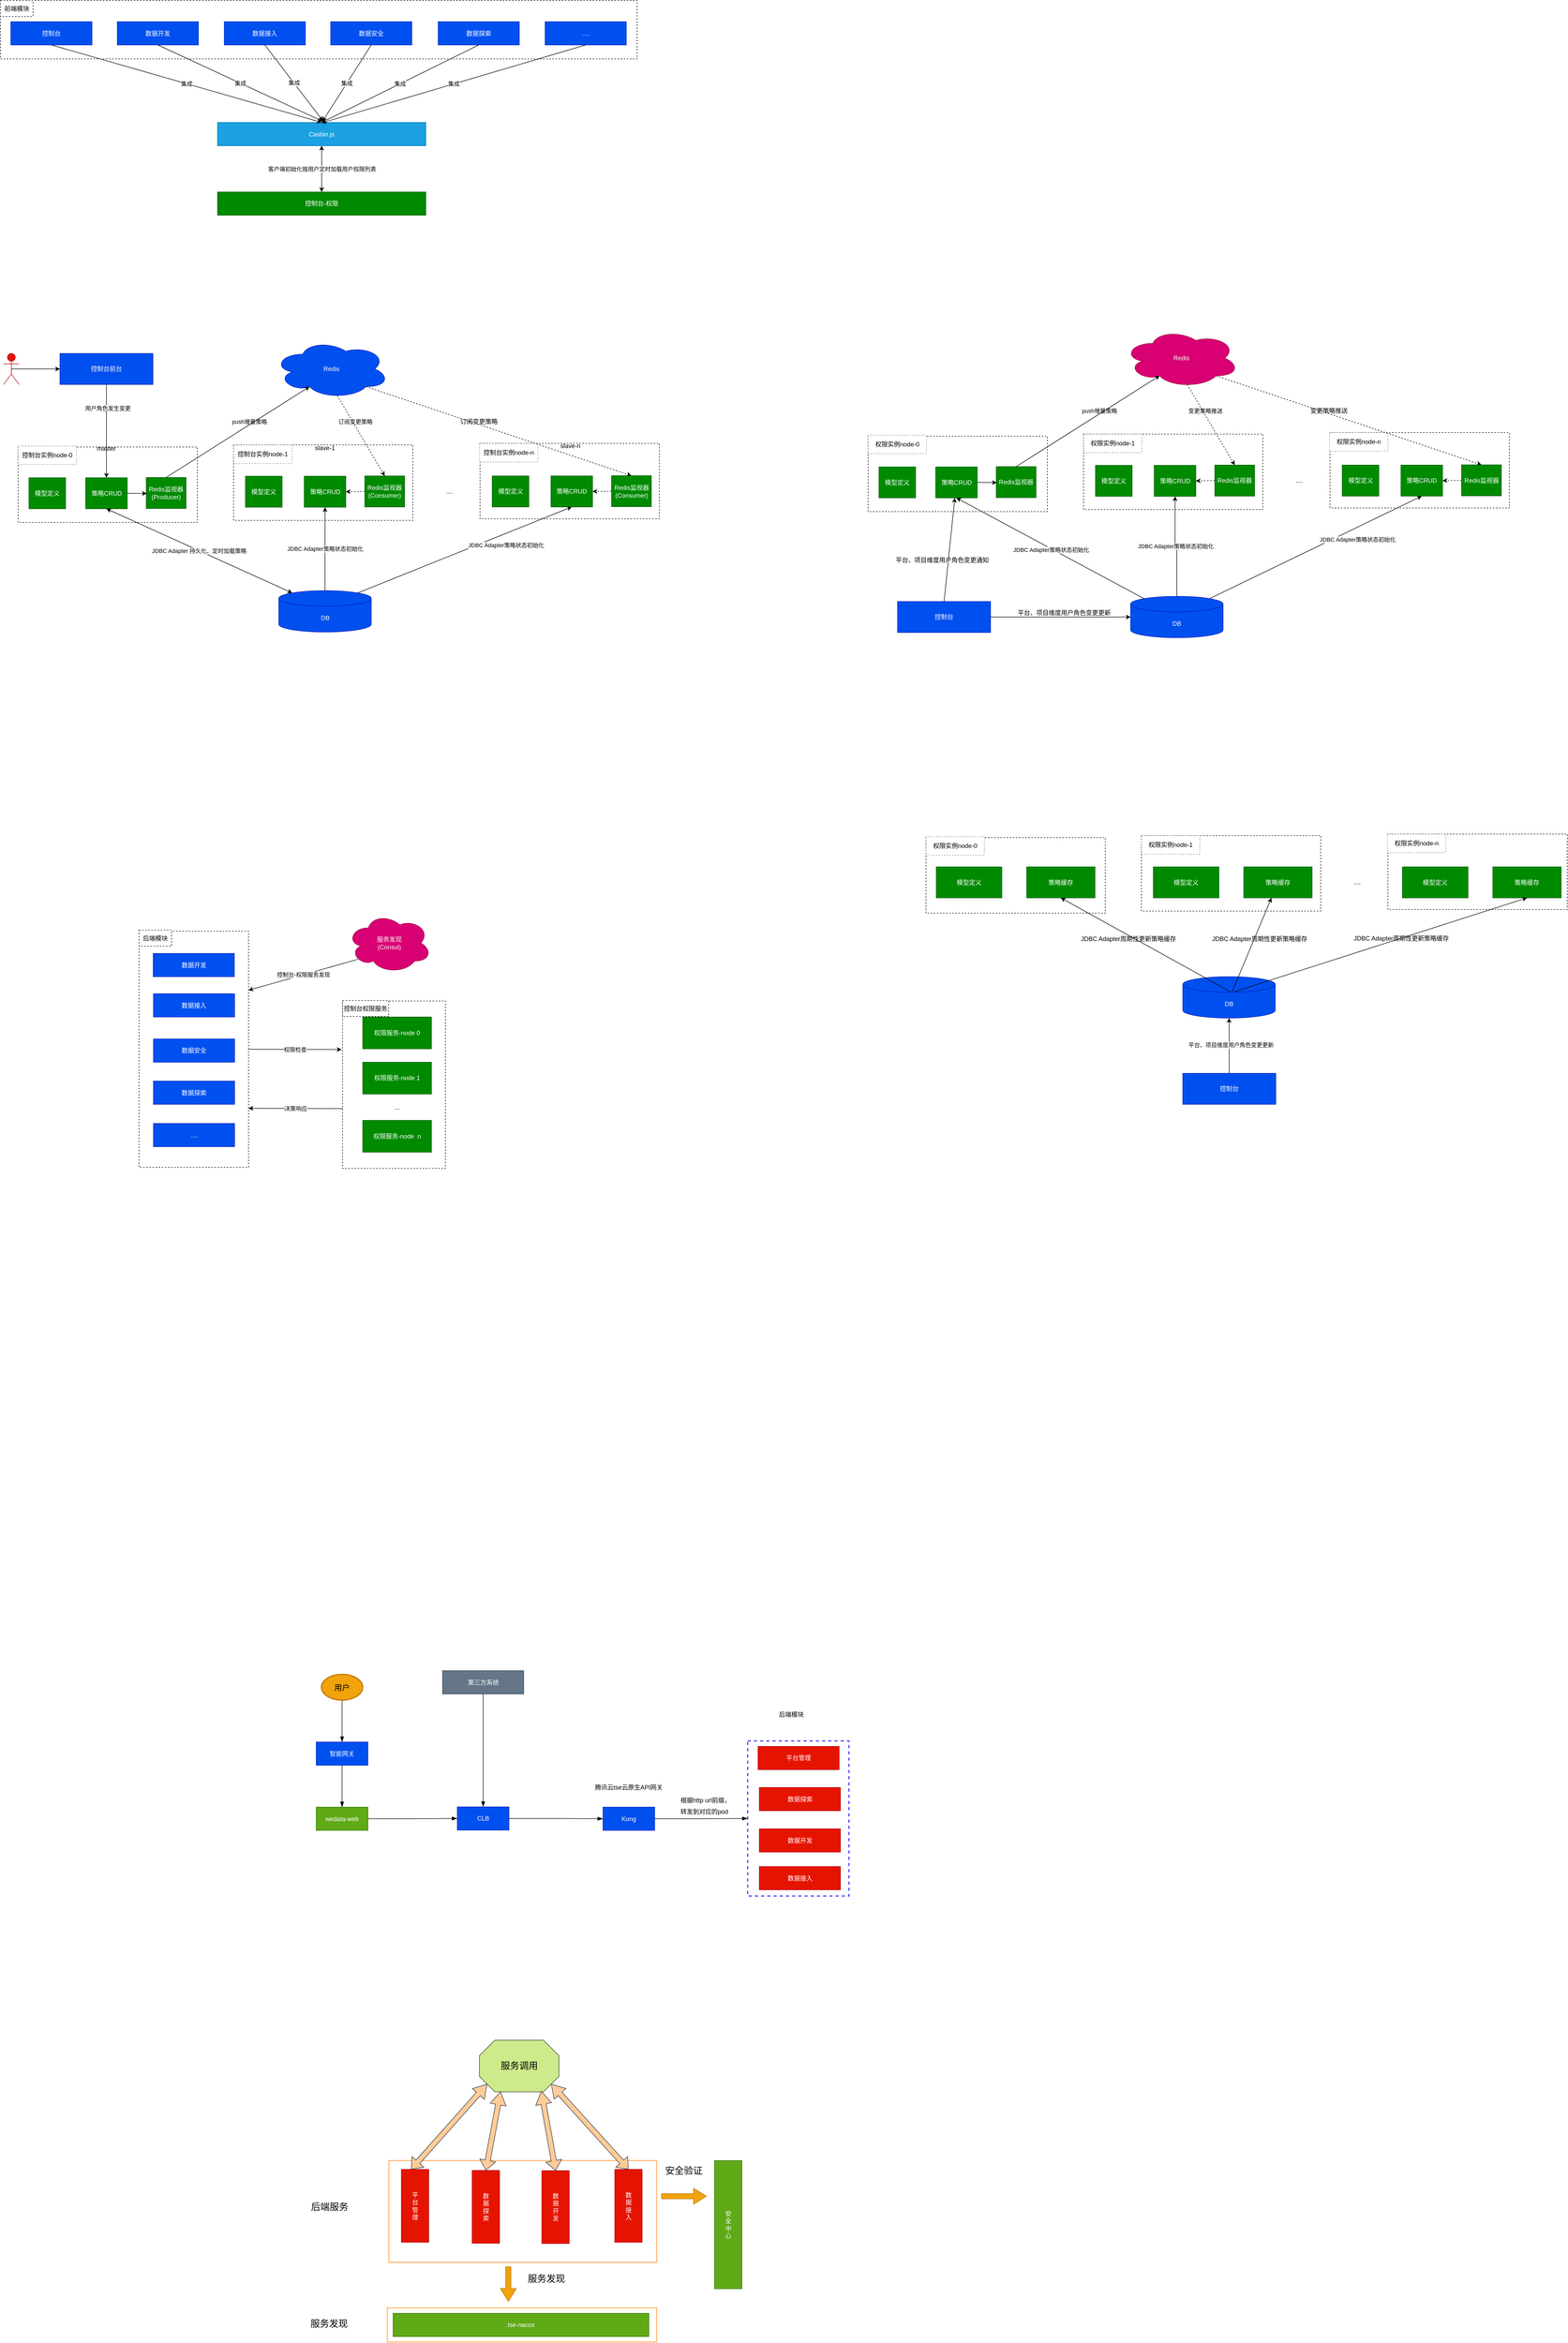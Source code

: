 <mxfile version="21.3.8" type="github">
  <diagram name="第 1 页" id="rSITWLfSeUWYuQN2Bznp">
    <mxGraphModel dx="5051" dy="10137" grid="0" gridSize="10" guides="1" tooltips="1" connect="1" arrows="1" fold="1" page="0" pageScale="1" pageWidth="4681" pageHeight="3300" math="0" shadow="0">
      <root>
        <mxCell id="0" />
        <mxCell id="1" parent="0" />
        <mxCell id="4a8QyKSphHuFg5RYcQKH-2" value="" style="rounded=0;whiteSpace=wrap;html=1;dashed=1;" parent="1" vertex="1">
          <mxGeometry x="-3350" y="-8825" width="1232" height="113" as="geometry" />
        </mxCell>
        <mxCell id="4a8QyKSphHuFg5RYcQKH-3" value="控制台" style="rounded=0;whiteSpace=wrap;html=1;strokeColor=#001DBC;fillColor=#0050ef;fontColor=#ffffff;" parent="1" vertex="1">
          <mxGeometry x="-3330" y="-8784" width="157" height="45" as="geometry" />
        </mxCell>
        <mxCell id="4a8QyKSphHuFg5RYcQKH-4" value="数据开发" style="rounded=0;whiteSpace=wrap;html=1;strokeColor=#001DBC;fillColor=#0050ef;fontColor=#ffffff;" parent="1" vertex="1">
          <mxGeometry x="-3124" y="-8784" width="157" height="45" as="geometry" />
        </mxCell>
        <mxCell id="4a8QyKSphHuFg5RYcQKH-5" value="数据接入" style="rounded=0;whiteSpace=wrap;html=1;strokeColor=#001DBC;fillColor=#0050ef;fontColor=#ffffff;" parent="1" vertex="1">
          <mxGeometry x="-2917" y="-8784" width="157" height="45" as="geometry" />
        </mxCell>
        <mxCell id="4a8QyKSphHuFg5RYcQKH-6" value="数据安全" style="rounded=0;whiteSpace=wrap;html=1;strokeColor=#001DBC;fillColor=#0050ef;fontColor=#ffffff;" parent="1" vertex="1">
          <mxGeometry x="-2711" y="-8784" width="157" height="45" as="geometry" />
        </mxCell>
        <mxCell id="4a8QyKSphHuFg5RYcQKH-7" value="数据探索" style="rounded=0;whiteSpace=wrap;html=1;strokeColor=#001DBC;fillColor=#0050ef;fontColor=#ffffff;" parent="1" vertex="1">
          <mxGeometry x="-2503" y="-8784" width="157" height="45" as="geometry" />
        </mxCell>
        <mxCell id="4a8QyKSphHuFg5RYcQKH-8" value="...." style="rounded=0;whiteSpace=wrap;html=1;strokeColor=#001DBC;fillColor=#0050ef;fontColor=#ffffff;" parent="1" vertex="1">
          <mxGeometry x="-2296" y="-8784" width="157" height="45" as="geometry" />
        </mxCell>
        <mxCell id="4a8QyKSphHuFg5RYcQKH-9" value="Casbin.js" style="rounded=0;whiteSpace=wrap;html=1;strokeColor=#006EAF;fillColor=#1ba1e2;fontColor=#ffffff;" parent="1" vertex="1">
          <mxGeometry x="-2930" y="-8589" width="403" height="45" as="geometry" />
        </mxCell>
        <mxCell id="4a8QyKSphHuFg5RYcQKH-10" value="控制台-权限" style="rounded=0;whiteSpace=wrap;html=1;strokeColor=#005700;fillColor=#008a00;fontColor=#ffffff;" parent="1" vertex="1">
          <mxGeometry x="-2930" y="-8454.5" width="403" height="45" as="geometry" />
        </mxCell>
        <mxCell id="4a8QyKSphHuFg5RYcQKH-11" value="集成" style="endArrow=classic;html=1;rounded=0;exitX=0.5;exitY=1;exitDx=0;exitDy=0;entryX=0.5;entryY=0;entryDx=0;entryDy=0;" parent="1" source="4a8QyKSphHuFg5RYcQKH-3" target="4a8QyKSphHuFg5RYcQKH-9" edge="1">
          <mxGeometry width="50" height="50" relative="1" as="geometry">
            <mxPoint x="-2587" y="-8606" as="sourcePoint" />
            <mxPoint x="-2537" y="-8656" as="targetPoint" />
          </mxGeometry>
        </mxCell>
        <mxCell id="4a8QyKSphHuFg5RYcQKH-12" value="集成" style="endArrow=classic;html=1;rounded=0;exitX=0.5;exitY=1;exitDx=0;exitDy=0;" parent="1" source="4a8QyKSphHuFg5RYcQKH-4" edge="1">
          <mxGeometry width="50" height="50" relative="1" as="geometry">
            <mxPoint x="-3241" y="-8729" as="sourcePoint" />
            <mxPoint x="-2726" y="-8591" as="targetPoint" />
          </mxGeometry>
        </mxCell>
        <mxCell id="4a8QyKSphHuFg5RYcQKH-13" value="集成" style="endArrow=classic;html=1;rounded=0;exitX=0.5;exitY=1;exitDx=0;exitDy=0;" parent="1" source="4a8QyKSphHuFg5RYcQKH-5" edge="1">
          <mxGeometry width="50" height="50" relative="1" as="geometry">
            <mxPoint x="-3035" y="-8729" as="sourcePoint" />
            <mxPoint x="-2726" y="-8592" as="targetPoint" />
          </mxGeometry>
        </mxCell>
        <mxCell id="4a8QyKSphHuFg5RYcQKH-14" value="集成" style="endArrow=classic;html=1;rounded=0;exitX=0.5;exitY=1;exitDx=0;exitDy=0;" parent="1" source="4a8QyKSphHuFg5RYcQKH-6" edge="1">
          <mxGeometry width="50" height="50" relative="1" as="geometry">
            <mxPoint x="-2828" y="-8729" as="sourcePoint" />
            <mxPoint x="-2727" y="-8591" as="targetPoint" />
          </mxGeometry>
        </mxCell>
        <mxCell id="4a8QyKSphHuFg5RYcQKH-15" value="集成" style="endArrow=classic;html=1;rounded=0;exitX=0.5;exitY=1;exitDx=0;exitDy=0;entryX=0.5;entryY=0;entryDx=0;entryDy=0;" parent="1" source="4a8QyKSphHuFg5RYcQKH-7" target="4a8QyKSphHuFg5RYcQKH-9" edge="1">
          <mxGeometry width="50" height="50" relative="1" as="geometry">
            <mxPoint x="-2622" y="-8729" as="sourcePoint" />
            <mxPoint x="-2717" y="-8581" as="targetPoint" />
          </mxGeometry>
        </mxCell>
        <mxCell id="4a8QyKSphHuFg5RYcQKH-16" value="集成" style="endArrow=classic;html=1;rounded=0;exitX=0.5;exitY=1;exitDx=0;exitDy=0;" parent="1" source="4a8QyKSphHuFg5RYcQKH-8" edge="1">
          <mxGeometry width="50" height="50" relative="1" as="geometry">
            <mxPoint x="-2414" y="-8729" as="sourcePoint" />
            <mxPoint x="-2729" y="-8588" as="targetPoint" />
          </mxGeometry>
        </mxCell>
        <mxCell id="4a8QyKSphHuFg5RYcQKH-17" value="前端模块" style="rounded=0;whiteSpace=wrap;html=1;dashed=1;" parent="1" vertex="1">
          <mxGeometry x="-3350" y="-8825" width="63" height="31" as="geometry" />
        </mxCell>
        <mxCell id="4a8QyKSphHuFg5RYcQKH-18" value="客户端初始化按用户定时加载用户权限列表" style="endArrow=classic;startArrow=classic;html=1;rounded=0;exitX=0.5;exitY=0;exitDx=0;exitDy=0;" parent="1" source="4a8QyKSphHuFg5RYcQKH-10" target="4a8QyKSphHuFg5RYcQKH-9" edge="1">
          <mxGeometry x="-0.003" width="50" height="50" relative="1" as="geometry">
            <mxPoint x="-2670" y="-8839" as="sourcePoint" />
            <mxPoint x="-2620" y="-8889" as="targetPoint" />
            <mxPoint as="offset" />
          </mxGeometry>
        </mxCell>
        <mxCell id="4a8QyKSphHuFg5RYcQKH-19" value="" style="rounded=0;whiteSpace=wrap;html=1;dashed=1;" parent="1" vertex="1">
          <mxGeometry x="-3316" y="-7961" width="347" height="146" as="geometry" />
        </mxCell>
        <mxCell id="4a8QyKSphHuFg5RYcQKH-20" value="模型定义" style="rounded=0;whiteSpace=wrap;html=1;fillColor=#008a00;fontColor=#ffffff;strokeColor=#005700;" parent="1" vertex="1">
          <mxGeometry x="-3295" y="-7901.5" width="71" height="60" as="geometry" />
        </mxCell>
        <mxCell id="4a8QyKSphHuFg5RYcQKH-21" value="策略CRUD" style="rounded=0;whiteSpace=wrap;html=1;fillColor=#008a00;fontColor=#ffffff;strokeColor=#005700;" parent="1" vertex="1">
          <mxGeometry x="-3185.25" y="-7901.5" width="80.5" height="60" as="geometry" />
        </mxCell>
        <mxCell id="4a8QyKSphHuFg5RYcQKH-22" value="" style="rounded=0;whiteSpace=wrap;html=1;dashed=1;" parent="1" vertex="1">
          <mxGeometry x="-2899" y="-7965" width="347" height="146" as="geometry" />
        </mxCell>
        <mxCell id="4a8QyKSphHuFg5RYcQKH-23" value="控制台实例node-1" style="rounded=0;whiteSpace=wrap;html=1;dashed=1;dashPattern=1 4;" parent="1" vertex="1">
          <mxGeometry x="-2899" y="-7965" width="113" height="36" as="geometry" />
        </mxCell>
        <mxCell id="4a8QyKSphHuFg5RYcQKH-24" value="" style="rounded=0;whiteSpace=wrap;html=1;dashed=1;" parent="1" vertex="1">
          <mxGeometry x="-2422" y="-7968" width="347" height="146" as="geometry" />
        </mxCell>
        <mxCell id="4a8QyKSphHuFg5RYcQKH-25" value="...." style="rounded=0;whiteSpace=wrap;html=1;strokeColor=none;" parent="1" vertex="1">
          <mxGeometry x="-2501" y="-7889" width="39" height="28" as="geometry" />
        </mxCell>
        <mxCell id="4a8QyKSphHuFg5RYcQKH-26" value="JDBC Adapter策略状态初始化" style="edgeStyle=orthogonalEdgeStyle;rounded=0;orthogonalLoop=1;jettySize=auto;html=1;exitX=0.5;exitY=0;exitDx=0;exitDy=0;exitPerimeter=0;" parent="1" source="4a8QyKSphHuFg5RYcQKH-27" target="4a8QyKSphHuFg5RYcQKH-42" edge="1">
          <mxGeometry x="0.007" relative="1" as="geometry">
            <mxPoint as="offset" />
          </mxGeometry>
        </mxCell>
        <mxCell id="4a8QyKSphHuFg5RYcQKH-27" value="DB" style="shape=cylinder3;whiteSpace=wrap;html=1;boundedLbl=1;backgroundOutline=1;size=15;fillColor=#0050ef;fontColor=#ffffff;strokeColor=#001DBC;" parent="1" vertex="1">
          <mxGeometry x="-2811.5" y="-7683" width="179" height="80" as="geometry" />
        </mxCell>
        <mxCell id="4a8QyKSphHuFg5RYcQKH-28" value="master" style="text;html=1;strokeColor=none;fillColor=none;align=center;verticalAlign=middle;whiteSpace=wrap;rounded=0;" parent="1" vertex="1">
          <mxGeometry x="-3175" y="-7973" width="60" height="30" as="geometry" />
        </mxCell>
        <mxCell id="4a8QyKSphHuFg5RYcQKH-29" value="slave-1" style="text;html=1;strokeColor=none;fillColor=none;align=center;verticalAlign=middle;whiteSpace=wrap;rounded=0;" parent="1" vertex="1">
          <mxGeometry x="-2752" y="-7974" width="60" height="30" as="geometry" />
        </mxCell>
        <mxCell id="4a8QyKSphHuFg5RYcQKH-30" value="slave-n" style="text;html=1;strokeColor=none;fillColor=none;align=center;verticalAlign=middle;whiteSpace=wrap;rounded=0;" parent="1" vertex="1">
          <mxGeometry x="-2277" y="-7978" width="60" height="30" as="geometry" />
        </mxCell>
        <mxCell id="4a8QyKSphHuFg5RYcQKH-31" value="控制台实例node-0" style="rounded=0;whiteSpace=wrap;html=1;dashed=1;dashPattern=1 4;" parent="1" vertex="1">
          <mxGeometry x="-3316" y="-7963" width="113" height="36" as="geometry" />
        </mxCell>
        <mxCell id="4a8QyKSphHuFg5RYcQKH-32" value="控制台实例node-n" style="rounded=0;whiteSpace=wrap;html=1;dashed=1;dashPattern=1 4;" parent="1" vertex="1">
          <mxGeometry x="-2423" y="-7968" width="113" height="36" as="geometry" />
        </mxCell>
        <mxCell id="4a8QyKSphHuFg5RYcQKH-33" value="Redis" style="ellipse;shape=cloud;whiteSpace=wrap;html=1;fillColor=#0050ef;fontColor=#ffffff;strokeColor=#001DBC;" parent="1" vertex="1">
          <mxGeometry x="-2821" y="-8169" width="223" height="114" as="geometry" />
        </mxCell>
        <mxCell id="4a8QyKSphHuFg5RYcQKH-34" value="JDBC Adapter策略状态初始化" style="endArrow=classic;html=1;rounded=0;entryX=0.5;entryY=1;entryDx=0;entryDy=0;exitX=0.855;exitY=0;exitDx=0;exitDy=4.35;exitPerimeter=0;" parent="1" source="4a8QyKSphHuFg5RYcQKH-27" target="4a8QyKSphHuFg5RYcQKH-52" edge="1">
          <mxGeometry x="0.34" y="-22" width="50" height="50" relative="1" as="geometry">
            <mxPoint x="-2725" y="-7689" as="sourcePoint" />
            <mxPoint x="-2721" y="-7903" as="targetPoint" />
            <mxPoint x="1" y="-1" as="offset" />
          </mxGeometry>
        </mxCell>
        <mxCell id="4a8QyKSphHuFg5RYcQKH-35" value="JDBC Adapter 持久化、定时加载策略" style="endArrow=classic;startArrow=classic;html=1;rounded=0;exitX=0.5;exitY=1;exitDx=0;exitDy=0;entryX=0.145;entryY=0;entryDx=0;entryDy=4.35;entryPerimeter=0;" parent="1" source="4a8QyKSphHuFg5RYcQKH-21" target="4a8QyKSphHuFg5RYcQKH-27" edge="1">
          <mxGeometry x="-0.004" width="50" height="50" relative="1" as="geometry">
            <mxPoint x="-2771" y="-7853" as="sourcePoint" />
            <mxPoint x="-2721" y="-7903" as="targetPoint" />
            <mxPoint as="offset" />
          </mxGeometry>
        </mxCell>
        <mxCell id="4a8QyKSphHuFg5RYcQKH-36" value="控制台前台" style="rounded=0;whiteSpace=wrap;html=1;strokeColor=#001DBC;fillColor=#0050ef;fontColor=#ffffff;" parent="1" vertex="1">
          <mxGeometry x="-3235" y="-8142" width="180" height="60" as="geometry" />
        </mxCell>
        <mxCell id="4a8QyKSphHuFg5RYcQKH-37" value="" style="endArrow=classic;html=1;rounded=0;exitX=0.5;exitY=1;exitDx=0;exitDy=0;entryX=0.5;entryY=0;entryDx=0;entryDy=0;" parent="1" source="4a8QyKSphHuFg5RYcQKH-36" target="4a8QyKSphHuFg5RYcQKH-21" edge="1">
          <mxGeometry width="50" height="50" relative="1" as="geometry">
            <mxPoint x="-2766" y="-7867" as="sourcePoint" />
            <mxPoint x="-2716" y="-7917" as="targetPoint" />
          </mxGeometry>
        </mxCell>
        <mxCell id="4a8QyKSphHuFg5RYcQKH-38" value="" style="endArrow=classic;html=1;rounded=0;exitX=0.55;exitY=0.95;exitDx=0;exitDy=0;exitPerimeter=0;entryX=0.5;entryY=0;entryDx=0;entryDy=0;dashed=1;" parent="1" source="4a8QyKSphHuFg5RYcQKH-33" target="4a8QyKSphHuFg5RYcQKH-43" edge="1">
          <mxGeometry width="50" height="50" relative="1" as="geometry">
            <mxPoint x="-2762" y="-7988" as="sourcePoint" />
            <mxPoint x="-2712" y="-8038" as="targetPoint" />
          </mxGeometry>
        </mxCell>
        <mxCell id="4a8QyKSphHuFg5RYcQKH-39" value="" style="endArrow=classic;html=1;rounded=0;exitX=0.8;exitY=0.8;exitDx=0;exitDy=0;exitPerimeter=0;entryX=0.5;entryY=0;entryDx=0;entryDy=0;dashed=1;" parent="1" source="4a8QyKSphHuFg5RYcQKH-33" target="4a8QyKSphHuFg5RYcQKH-53" edge="1">
          <mxGeometry width="50" height="50" relative="1" as="geometry">
            <mxPoint x="-2762" y="-7988" as="sourcePoint" />
            <mxPoint x="-2712" y="-8038" as="targetPoint" />
          </mxGeometry>
        </mxCell>
        <mxCell id="4a8QyKSphHuFg5RYcQKH-40" value="Redis监视器&lt;br&gt;(Producer)" style="rounded=0;whiteSpace=wrap;html=1;fillColor=#008a00;fontColor=#ffffff;strokeColor=#005700;" parent="1" vertex="1">
          <mxGeometry x="-3068" y="-7902" width="77" height="60" as="geometry" />
        </mxCell>
        <mxCell id="4a8QyKSphHuFg5RYcQKH-41" value="模型定义" style="rounded=0;whiteSpace=wrap;html=1;fillColor=#008a00;fontColor=#ffffff;strokeColor=#005700;" parent="1" vertex="1">
          <mxGeometry x="-2876" y="-7904.5" width="71" height="60" as="geometry" />
        </mxCell>
        <mxCell id="4a8QyKSphHuFg5RYcQKH-42" value="策略CRUD" style="rounded=0;whiteSpace=wrap;html=1;fillColor=#008a00;fontColor=#ffffff;strokeColor=#005700;" parent="1" vertex="1">
          <mxGeometry x="-2762.25" y="-7904.5" width="80.5" height="60" as="geometry" />
        </mxCell>
        <mxCell id="4a8QyKSphHuFg5RYcQKH-43" value="Redis监视器&lt;br&gt;(Consumer)" style="rounded=0;whiteSpace=wrap;html=1;fillColor=#008a00;fontColor=#ffffff;strokeColor=#005700;" parent="1" vertex="1">
          <mxGeometry x="-2645" y="-7905" width="77" height="60" as="geometry" />
        </mxCell>
        <mxCell id="4a8QyKSphHuFg5RYcQKH-44" value="&lt;meta charset=&quot;utf-8&quot;&gt;&lt;span style=&quot;color: rgb(0, 0, 0); font-family: Helvetica; font-size: 11px; font-style: normal; font-variant-ligatures: normal; font-variant-caps: normal; font-weight: 400; letter-spacing: normal; orphans: 2; text-align: center; text-indent: 0px; text-transform: none; widows: 2; word-spacing: 0px; -webkit-text-stroke-width: 0px; background-color: rgb(255, 255, 255); text-decoration-thickness: initial; text-decoration-style: initial; text-decoration-color: initial; float: none; display: inline !important;&quot;&gt;用户角色发生变更&lt;/span&gt;" style="text;html=1;strokeColor=none;fillColor=none;align=center;verticalAlign=middle;whiteSpace=wrap;rounded=0;" parent="1" vertex="1">
          <mxGeometry x="-3199.5" y="-8051" width="114" height="30" as="geometry" />
        </mxCell>
        <mxCell id="4a8QyKSphHuFg5RYcQKH-45" value="" style="endArrow=classic;html=1;rounded=0;exitX=0.5;exitY=0;exitDx=0;exitDy=0;entryX=0.31;entryY=0.8;entryDx=0;entryDy=0;entryPerimeter=0;" parent="1" source="4a8QyKSphHuFg5RYcQKH-40" target="4a8QyKSphHuFg5RYcQKH-33" edge="1">
          <mxGeometry width="50" height="50" relative="1" as="geometry">
            <mxPoint x="-3025" y="-7902" as="sourcePoint" />
            <mxPoint x="-2901.79" y="-8024" as="targetPoint" />
          </mxGeometry>
        </mxCell>
        <mxCell id="4a8QyKSphHuFg5RYcQKH-46" value="Actor" style="shape=umlActor;verticalLabelPosition=bottom;verticalAlign=top;html=1;outlineConnect=0;fillColor=#e51400;fontColor=#ffffff;strokeColor=#B20000;" parent="1" vertex="1">
          <mxGeometry x="-3344" y="-8142" width="30" height="60" as="geometry" />
        </mxCell>
        <mxCell id="4a8QyKSphHuFg5RYcQKH-47" value="&lt;span style=&quot;font-size: 11px;&quot;&gt;订阅变更策略&lt;/span&gt;" style="text;html=1;strokeColor=none;fillColor=none;align=center;verticalAlign=middle;whiteSpace=wrap;rounded=0;" parent="1" vertex="1">
          <mxGeometry x="-2720" y="-8025" width="114" height="30" as="geometry" />
        </mxCell>
        <mxCell id="4a8QyKSphHuFg5RYcQKH-48" value="订阅变更策略" style="text;html=1;strokeColor=none;fillColor=none;align=center;verticalAlign=middle;whiteSpace=wrap;rounded=0;" parent="1" vertex="1">
          <mxGeometry x="-2481" y="-8025" width="114" height="30" as="geometry" />
        </mxCell>
        <mxCell id="4a8QyKSphHuFg5RYcQKH-49" value="&lt;span style=&quot;font-size: 11px;&quot;&gt;push增量策略&lt;/span&gt;" style="text;html=1;strokeColor=none;fillColor=none;align=center;verticalAlign=middle;whiteSpace=wrap;rounded=0;" parent="1" vertex="1">
          <mxGeometry x="-2925.5" y="-8025" width="114" height="30" as="geometry" />
        </mxCell>
        <mxCell id="4a8QyKSphHuFg5RYcQKH-50" value="" style="endArrow=classic;html=1;rounded=0;exitX=0.5;exitY=0.5;exitDx=0;exitDy=0;exitPerimeter=0;entryX=0;entryY=0.5;entryDx=0;entryDy=0;" parent="1" source="4a8QyKSphHuFg5RYcQKH-46" target="4a8QyKSphHuFg5RYcQKH-36" edge="1">
          <mxGeometry width="50" height="50" relative="1" as="geometry">
            <mxPoint x="-2762" y="-7988" as="sourcePoint" />
            <mxPoint x="-2712" y="-8038" as="targetPoint" />
          </mxGeometry>
        </mxCell>
        <mxCell id="4a8QyKSphHuFg5RYcQKH-51" value="模型定义" style="rounded=0;whiteSpace=wrap;html=1;fillColor=#008a00;fontColor=#ffffff;strokeColor=#005700;" parent="1" vertex="1">
          <mxGeometry x="-2398.5" y="-7905" width="71" height="60" as="geometry" />
        </mxCell>
        <mxCell id="4a8QyKSphHuFg5RYcQKH-52" value="策略CRUD" style="rounded=0;whiteSpace=wrap;html=1;fillColor=#008a00;fontColor=#ffffff;strokeColor=#005700;" parent="1" vertex="1">
          <mxGeometry x="-2284.75" y="-7905" width="80.5" height="60" as="geometry" />
        </mxCell>
        <mxCell id="4a8QyKSphHuFg5RYcQKH-53" value="Redis监视器&lt;br&gt;(Consumer)" style="rounded=0;whiteSpace=wrap;html=1;fillColor=#008a00;fontColor=#ffffff;strokeColor=#005700;" parent="1" vertex="1">
          <mxGeometry x="-2167.5" y="-7905.5" width="77" height="60" as="geometry" />
        </mxCell>
        <mxCell id="4a8QyKSphHuFg5RYcQKH-54" value="" style="endArrow=classic;html=1;rounded=0;exitX=0;exitY=0.5;exitDx=0;exitDy=0;entryX=1;entryY=0.5;entryDx=0;entryDy=0;dashed=1;" parent="1" source="4a8QyKSphHuFg5RYcQKH-43" target="4a8QyKSphHuFg5RYcQKH-42" edge="1">
          <mxGeometry width="50" height="50" relative="1" as="geometry">
            <mxPoint x="-2747" y="-7824" as="sourcePoint" />
            <mxPoint x="-2676" y="-7874" as="targetPoint" />
          </mxGeometry>
        </mxCell>
        <mxCell id="4a8QyKSphHuFg5RYcQKH-55" value="" style="endArrow=classic;html=1;rounded=0;exitX=0;exitY=0.5;exitDx=0;exitDy=0;entryX=1;entryY=0.5;entryDx=0;entryDy=0;dashed=1;" parent="1" source="4a8QyKSphHuFg5RYcQKH-53" target="4a8QyKSphHuFg5RYcQKH-52" edge="1">
          <mxGeometry width="50" height="50" relative="1" as="geometry">
            <mxPoint x="-2747" y="-7824" as="sourcePoint" />
            <mxPoint x="-2207" y="-7874" as="targetPoint" />
          </mxGeometry>
        </mxCell>
        <mxCell id="4a8QyKSphHuFg5RYcQKH-56" value="" style="endArrow=classic;html=1;rounded=0;exitX=1;exitY=0.5;exitDx=0;exitDy=0;" parent="1" source="4a8QyKSphHuFg5RYcQKH-21" edge="1">
          <mxGeometry width="50" height="50" relative="1" as="geometry">
            <mxPoint x="-2747" y="-7824" as="sourcePoint" />
            <mxPoint x="-3067" y="-7871" as="targetPoint" />
          </mxGeometry>
        </mxCell>
        <mxCell id="4a8QyKSphHuFg5RYcQKH-57" value="" style="rounded=0;whiteSpace=wrap;html=1;dashed=1;" parent="1" vertex="1">
          <mxGeometry x="-2688" y="-6889" width="199" height="324" as="geometry" />
        </mxCell>
        <mxCell id="4a8QyKSphHuFg5RYcQKH-58" value="" style="rounded=0;whiteSpace=wrap;html=1;dashed=1;" parent="1" vertex="1">
          <mxGeometry x="-3082" y="-7024" width="212" height="457" as="geometry" />
        </mxCell>
        <mxCell id="4a8QyKSphHuFg5RYcQKH-59" value="数据开发" style="rounded=0;whiteSpace=wrap;html=1;strokeColor=#001DBC;fillColor=#0050ef;fontColor=#ffffff;" parent="1" vertex="1">
          <mxGeometry x="-3054.5" y="-6981" width="157" height="45" as="geometry" />
        </mxCell>
        <mxCell id="4a8QyKSphHuFg5RYcQKH-60" value="数据接入" style="rounded=0;whiteSpace=wrap;html=1;strokeColor=#001DBC;fillColor=#0050ef;fontColor=#ffffff;" parent="1" vertex="1">
          <mxGeometry x="-3054" y="-6903" width="157" height="45" as="geometry" />
        </mxCell>
        <mxCell id="4a8QyKSphHuFg5RYcQKH-61" value="数据安全" style="rounded=0;whiteSpace=wrap;html=1;strokeColor=#001DBC;fillColor=#0050ef;fontColor=#ffffff;" parent="1" vertex="1">
          <mxGeometry x="-3054" y="-6815.5" width="157" height="45" as="geometry" />
        </mxCell>
        <mxCell id="4a8QyKSphHuFg5RYcQKH-62" value="数据探索" style="rounded=0;whiteSpace=wrap;html=1;strokeColor=#001DBC;fillColor=#0050ef;fontColor=#ffffff;" parent="1" vertex="1">
          <mxGeometry x="-3054" y="-6734" width="157" height="45" as="geometry" />
        </mxCell>
        <mxCell id="4a8QyKSphHuFg5RYcQKH-63" value="...." style="rounded=0;whiteSpace=wrap;html=1;strokeColor=#001DBC;fillColor=#0050ef;fontColor=#ffffff;" parent="1" vertex="1">
          <mxGeometry x="-3054" y="-6652" width="157" height="45" as="geometry" />
        </mxCell>
        <mxCell id="4a8QyKSphHuFg5RYcQKH-64" value="服务发现&lt;br&gt;(Consul)" style="ellipse;shape=cloud;whiteSpace=wrap;html=1;fillColor=#d80073;fontColor=#ffffff;strokeColor=#A50040;" parent="1" vertex="1">
          <mxGeometry x="-2679" y="-7059.5" width="163" height="116.5" as="geometry" />
        </mxCell>
        <mxCell id="4a8QyKSphHuFg5RYcQKH-65" value="权限服务-node 0" style="rounded=0;whiteSpace=wrap;html=1;strokeColor=#005700;fillColor=#008a00;fontColor=#ffffff;" parent="1" vertex="1">
          <mxGeometry x="-2649" y="-6858" width="133" height="61.62" as="geometry" />
        </mxCell>
        <mxCell id="4a8QyKSphHuFg5RYcQKH-66" value="后端模块" style="rounded=0;whiteSpace=wrap;html=1;dashed=1;" parent="1" vertex="1">
          <mxGeometry x="-3082" y="-7026" width="63" height="31" as="geometry" />
        </mxCell>
        <mxCell id="4a8QyKSphHuFg5RYcQKH-67" value="控制台-权限服务发现" style="endArrow=classic;html=1;rounded=0;exitX=0.13;exitY=0.77;exitDx=0;exitDy=0;exitPerimeter=0;entryX=1;entryY=0.25;entryDx=0;entryDy=0;" parent="1" source="4a8QyKSphHuFg5RYcQKH-64" target="4a8QyKSphHuFg5RYcQKH-58" edge="1">
          <mxGeometry width="50" height="50" relative="1" as="geometry">
            <mxPoint x="-2643" y="-6795" as="sourcePoint" />
            <mxPoint x="-2593" y="-6845" as="targetPoint" />
          </mxGeometry>
        </mxCell>
        <mxCell id="4a8QyKSphHuFg5RYcQKH-68" value="权限检查" style="endArrow=classic;html=1;rounded=0;exitX=1;exitY=0.5;exitDx=0;exitDy=0;" parent="1" source="4a8QyKSphHuFg5RYcQKH-58" edge="1">
          <mxGeometry width="50" height="50" relative="1" as="geometry">
            <mxPoint x="-2643" y="-6795" as="sourcePoint" />
            <mxPoint x="-2690" y="-6795" as="targetPoint" />
          </mxGeometry>
        </mxCell>
        <mxCell id="4a8QyKSphHuFg5RYcQKH-69" value="决策响应" style="endArrow=classic;html=1;rounded=0;exitX=0.001;exitY=0.643;exitDx=0;exitDy=0;entryX=1;entryY=0.75;entryDx=0;entryDy=0;exitPerimeter=0;" parent="1" source="4a8QyKSphHuFg5RYcQKH-57" target="4a8QyKSphHuFg5RYcQKH-58" edge="1">
          <mxGeometry width="50" height="50" relative="1" as="geometry">
            <mxPoint x="-2512" y="-6621" as="sourcePoint" />
            <mxPoint x="-2462" y="-6671" as="targetPoint" />
          </mxGeometry>
        </mxCell>
        <mxCell id="4a8QyKSphHuFg5RYcQKH-70" value="权限服务-node 1" style="rounded=0;whiteSpace=wrap;html=1;strokeColor=#005700;fillColor=#008a00;fontColor=#ffffff;" parent="1" vertex="1">
          <mxGeometry x="-2649" y="-6770.5" width="133" height="61.62" as="geometry" />
        </mxCell>
        <mxCell id="4a8QyKSphHuFg5RYcQKH-71" value="权限服务-node&amp;nbsp; n" style="rounded=0;whiteSpace=wrap;html=1;strokeColor=#005700;fillColor=#008a00;fontColor=#ffffff;" parent="1" vertex="1">
          <mxGeometry x="-2649" y="-6658" width="133" height="61.62" as="geometry" />
        </mxCell>
        <mxCell id="4a8QyKSphHuFg5RYcQKH-72" value="..." style="text;html=1;strokeColor=none;fillColor=none;align=center;verticalAlign=middle;whiteSpace=wrap;rounded=0;" parent="1" vertex="1">
          <mxGeometry x="-2612.5" y="-6698" width="60" height="30" as="geometry" />
        </mxCell>
        <mxCell id="4a8QyKSphHuFg5RYcQKH-73" value="控制台权限服务" style="rounded=0;whiteSpace=wrap;html=1;dashed=1;" parent="1" vertex="1">
          <mxGeometry x="-2688" y="-6890" width="89" height="31" as="geometry" />
        </mxCell>
        <mxCell id="LJCqseSLH2LsD6lt6-3H-1" value="" style="rounded=0;whiteSpace=wrap;html=1;dashed=1;" parent="1" vertex="1">
          <mxGeometry x="-1559" y="-7205" width="347" height="146" as="geometry" />
        </mxCell>
        <mxCell id="LJCqseSLH2LsD6lt6-3H-4" value="" style="rounded=0;whiteSpace=wrap;html=1;dashed=1;" parent="1" vertex="1">
          <mxGeometry x="-1142" y="-7209" width="347" height="146" as="geometry" />
        </mxCell>
        <mxCell id="LJCqseSLH2LsD6lt6-3H-5" value="权限实例node-1" style="rounded=0;whiteSpace=wrap;html=1;dashed=1;dashPattern=1 4;" parent="1" vertex="1">
          <mxGeometry x="-1142" y="-7209" width="113" height="36" as="geometry" />
        </mxCell>
        <mxCell id="LJCqseSLH2LsD6lt6-3H-6" value="" style="rounded=0;whiteSpace=wrap;html=1;dashed=1;" parent="1" vertex="1">
          <mxGeometry x="-665" y="-7212" width="347" height="146" as="geometry" />
        </mxCell>
        <mxCell id="LJCqseSLH2LsD6lt6-3H-7" value="...." style="rounded=0;whiteSpace=wrap;html=1;strokeColor=none;" parent="1" vertex="1">
          <mxGeometry x="-744" y="-7133" width="39" height="28" as="geometry" />
        </mxCell>
        <mxCell id="LJCqseSLH2LsD6lt6-3H-9" value="DB" style="shape=cylinder3;whiteSpace=wrap;html=1;boundedLbl=1;backgroundOutline=1;size=15;fillColor=#0050ef;fontColor=#ffffff;strokeColor=#001DBC;" parent="1" vertex="1">
          <mxGeometry x="-1062" y="-6936" width="179" height="80" as="geometry" />
        </mxCell>
        <mxCell id="LJCqseSLH2LsD6lt6-3H-13" value="权限实例node-0" style="rounded=0;whiteSpace=wrap;html=1;dashed=1;dashPattern=1 4;" parent="1" vertex="1">
          <mxGeometry x="-1559" y="-7207" width="113" height="36" as="geometry" />
        </mxCell>
        <mxCell id="LJCqseSLH2LsD6lt6-3H-14" value="权限实例node-n" style="rounded=0;whiteSpace=wrap;html=1;dashed=1;dashPattern=1 4;" parent="1" vertex="1">
          <mxGeometry x="-666" y="-7212" width="113" height="36" as="geometry" />
        </mxCell>
        <mxCell id="LJCqseSLH2LsD6lt6-3H-18" value="控制台" style="rounded=0;whiteSpace=wrap;html=1;strokeColor=#001DBC;fillColor=#0050ef;fontColor=#ffffff;" parent="1" vertex="1">
          <mxGeometry x="-1062" y="-6749" width="180" height="60" as="geometry" />
        </mxCell>
        <mxCell id="LJCqseSLH2LsD6lt6-3H-23" value="模型定义" style="rounded=0;whiteSpace=wrap;html=1;fillColor=#008a00;fontColor=#ffffff;strokeColor=#005700;" parent="1" vertex="1">
          <mxGeometry x="-1119" y="-7148.5" width="127" height="60" as="geometry" />
        </mxCell>
        <mxCell id="LJCqseSLH2LsD6lt6-3H-24" value="策略缓存" style="rounded=0;whiteSpace=wrap;html=1;fillColor=#008a00;fontColor=#ffffff;strokeColor=#005700;" parent="1" vertex="1">
          <mxGeometry x="-944" y="-7148.5" width="132.25" height="60" as="geometry" />
        </mxCell>
        <mxCell id="LJCqseSLH2LsD6lt6-3H-39" value="模型定义" style="rounded=0;whiteSpace=wrap;html=1;fillColor=#008a00;fontColor=#ffffff;strokeColor=#005700;" parent="1" vertex="1">
          <mxGeometry x="-1539.12" y="-7148.5" width="127" height="60" as="geometry" />
        </mxCell>
        <mxCell id="LJCqseSLH2LsD6lt6-3H-40" value="策略缓存" style="rounded=0;whiteSpace=wrap;html=1;fillColor=#008a00;fontColor=#ffffff;strokeColor=#005700;" parent="1" vertex="1">
          <mxGeometry x="-1364.12" y="-7148.5" width="132.25" height="60" as="geometry" />
        </mxCell>
        <mxCell id="LJCqseSLH2LsD6lt6-3H-43" value="模型定义" style="rounded=0;whiteSpace=wrap;html=1;fillColor=#008a00;fontColor=#ffffff;strokeColor=#005700;" parent="1" vertex="1">
          <mxGeometry x="-637" y="-7148.5" width="127" height="60" as="geometry" />
        </mxCell>
        <mxCell id="LJCqseSLH2LsD6lt6-3H-44" value="策略缓存" style="rounded=0;whiteSpace=wrap;html=1;fillColor=#008a00;fontColor=#ffffff;strokeColor=#005700;" parent="1" vertex="1">
          <mxGeometry x="-462" y="-7148.5" width="132.25" height="60" as="geometry" />
        </mxCell>
        <mxCell id="LJCqseSLH2LsD6lt6-3H-49" value="" style="endArrow=classic;html=1;rounded=0;exitX=0.5;exitY=0;exitDx=0;exitDy=0;" parent="1" source="LJCqseSLH2LsD6lt6-3H-18" target="LJCqseSLH2LsD6lt6-3H-9" edge="1">
          <mxGeometry width="50" height="50" relative="1" as="geometry">
            <mxPoint x="-1498" y="-7037" as="sourcePoint" />
            <mxPoint x="-1448" y="-7087" as="targetPoint" />
          </mxGeometry>
        </mxCell>
        <mxCell id="LJCqseSLH2LsD6lt6-3H-50" value="平台、项目维度用户角色变更更新" style="edgeLabel;html=1;align=center;verticalAlign=middle;resizable=0;points=[];" parent="LJCqseSLH2LsD6lt6-3H-49" vertex="1" connectable="0">
          <mxGeometry x="0.179" y="-3" relative="1" as="geometry">
            <mxPoint y="8" as="offset" />
          </mxGeometry>
        </mxCell>
        <mxCell id="LJCqseSLH2LsD6lt6-3H-51" value="" style="endArrow=classic;html=1;rounded=0;exitX=0.517;exitY=0.367;exitDx=0;exitDy=0;exitPerimeter=0;entryX=0.5;entryY=1;entryDx=0;entryDy=0;" parent="1" source="LJCqseSLH2LsD6lt6-3H-9" target="LJCqseSLH2LsD6lt6-3H-40" edge="1">
          <mxGeometry width="50" height="50" relative="1" as="geometry">
            <mxPoint x="-1967" y="-6979" as="sourcePoint" />
            <mxPoint x="-1917" y="-7029" as="targetPoint" />
          </mxGeometry>
        </mxCell>
        <mxCell id="LJCqseSLH2LsD6lt6-3H-52" value="" style="endArrow=classic;html=1;rounded=0;" parent="1" target="LJCqseSLH2LsD6lt6-3H-24" edge="1">
          <mxGeometry width="50" height="50" relative="1" as="geometry">
            <mxPoint x="-966" y="-6908" as="sourcePoint" />
            <mxPoint x="-1288" y="-7078" as="targetPoint" />
          </mxGeometry>
        </mxCell>
        <mxCell id="LJCqseSLH2LsD6lt6-3H-53" value="" style="endArrow=classic;html=1;rounded=0;entryX=0.5;entryY=1;entryDx=0;entryDy=0;" parent="1" target="LJCqseSLH2LsD6lt6-3H-44" edge="1">
          <mxGeometry width="50" height="50" relative="1" as="geometry">
            <mxPoint x="-962" y="-6907" as="sourcePoint" />
            <mxPoint x="-1114" y="-7029" as="targetPoint" />
          </mxGeometry>
        </mxCell>
        <mxCell id="LJCqseSLH2LsD6lt6-3H-55" value="JDBC Adapter周期性更新策略缓存" style="text;html=1;strokeColor=none;fillColor=none;align=center;verticalAlign=middle;whiteSpace=wrap;rounded=0;" parent="1" vertex="1">
          <mxGeometry x="-1265" y="-7024" width="196" height="30" as="geometry" />
        </mxCell>
        <mxCell id="LJCqseSLH2LsD6lt6-3H-59" value="JDBC Adapter周期性更新策略缓存" style="text;html=1;strokeColor=none;fillColor=none;align=center;verticalAlign=middle;whiteSpace=wrap;rounded=0;" parent="1" vertex="1">
          <mxGeometry x="-1011" y="-7024" width="196" height="30" as="geometry" />
        </mxCell>
        <mxCell id="LJCqseSLH2LsD6lt6-3H-60" value="JDBC Adapter周期性更新策略缓存" style="text;html=1;strokeColor=none;fillColor=none;align=center;verticalAlign=middle;whiteSpace=wrap;rounded=0;" parent="1" vertex="1">
          <mxGeometry x="-737" y="-7025" width="196" height="30" as="geometry" />
        </mxCell>
        <mxCell id="LJCqseSLH2LsD6lt6-3H-139" value="" style="rounded=0;whiteSpace=wrap;html=1;dashed=1;" parent="1" vertex="1">
          <mxGeometry x="-1671" y="-7982" width="347" height="146" as="geometry" />
        </mxCell>
        <mxCell id="LJCqseSLH2LsD6lt6-3H-140" value="模型定义" style="rounded=0;whiteSpace=wrap;html=1;fillColor=#008a00;fontColor=#ffffff;strokeColor=#005700;" parent="1" vertex="1">
          <mxGeometry x="-1650" y="-7922.5" width="71" height="60" as="geometry" />
        </mxCell>
        <mxCell id="LJCqseSLH2LsD6lt6-3H-141" value="策略CRUD" style="rounded=0;whiteSpace=wrap;html=1;fillColor=#008a00;fontColor=#ffffff;strokeColor=#005700;" parent="1" vertex="1">
          <mxGeometry x="-1540.25" y="-7922.5" width="80.5" height="60" as="geometry" />
        </mxCell>
        <mxCell id="LJCqseSLH2LsD6lt6-3H-142" value="" style="rounded=0;whiteSpace=wrap;html=1;dashed=1;" parent="1" vertex="1">
          <mxGeometry x="-1254" y="-7986" width="347" height="146" as="geometry" />
        </mxCell>
        <mxCell id="LJCqseSLH2LsD6lt6-3H-143" value="权限实例node-1" style="rounded=0;whiteSpace=wrap;html=1;dashed=1;dashPattern=1 4;" parent="1" vertex="1">
          <mxGeometry x="-1254" y="-7986" width="113" height="36" as="geometry" />
        </mxCell>
        <mxCell id="LJCqseSLH2LsD6lt6-3H-144" value="" style="rounded=0;whiteSpace=wrap;html=1;dashed=1;" parent="1" vertex="1">
          <mxGeometry x="-777" y="-7989" width="347" height="146" as="geometry" />
        </mxCell>
        <mxCell id="LJCqseSLH2LsD6lt6-3H-145" value="...." style="rounded=0;whiteSpace=wrap;html=1;strokeColor=none;" parent="1" vertex="1">
          <mxGeometry x="-856" y="-7910" width="39" height="28" as="geometry" />
        </mxCell>
        <mxCell id="LJCqseSLH2LsD6lt6-3H-146" value="JDBC Adapter策略状态初始化" style="edgeStyle=orthogonalEdgeStyle;rounded=0;orthogonalLoop=1;jettySize=auto;html=1;exitX=0.5;exitY=0;exitDx=0;exitDy=0;exitPerimeter=0;" parent="1" source="LJCqseSLH2LsD6lt6-3H-147" target="LJCqseSLH2LsD6lt6-3H-162" edge="1">
          <mxGeometry x="0.007" relative="1" as="geometry">
            <mxPoint as="offset" />
          </mxGeometry>
        </mxCell>
        <mxCell id="LJCqseSLH2LsD6lt6-3H-147" value="DB" style="shape=cylinder3;whiteSpace=wrap;html=1;boundedLbl=1;backgroundOutline=1;size=15;fillColor=#0050ef;fontColor=#ffffff;strokeColor=#001DBC;" parent="1" vertex="1">
          <mxGeometry x="-1163" y="-7672" width="179" height="80" as="geometry" />
        </mxCell>
        <mxCell id="LJCqseSLH2LsD6lt6-3H-151" value="权限实例node-0" style="rounded=0;whiteSpace=wrap;html=1;dashed=1;dashPattern=1 4;" parent="1" vertex="1">
          <mxGeometry x="-1671" y="-7984" width="113" height="36" as="geometry" />
        </mxCell>
        <mxCell id="LJCqseSLH2LsD6lt6-3H-152" value="权限实例node-n" style="rounded=0;whiteSpace=wrap;html=1;dashed=1;dashPattern=1 4;" parent="1" vertex="1">
          <mxGeometry x="-778" y="-7989" width="113" height="36" as="geometry" />
        </mxCell>
        <mxCell id="LJCqseSLH2LsD6lt6-3H-153" value="Redis" style="ellipse;shape=cloud;whiteSpace=wrap;html=1;fillColor=#d80073;fontColor=#ffffff;strokeColor=#A50040;" parent="1" vertex="1">
          <mxGeometry x="-1176" y="-8190" width="223" height="114" as="geometry" />
        </mxCell>
        <mxCell id="LJCqseSLH2LsD6lt6-3H-154" value="JDBC Adapter策略状态初始化" style="endArrow=classic;html=1;rounded=0;entryX=0.5;entryY=1;entryDx=0;entryDy=0;exitX=0.855;exitY=0;exitDx=0;exitDy=4.35;exitPerimeter=0;" parent="1" source="LJCqseSLH2LsD6lt6-3H-147" target="LJCqseSLH2LsD6lt6-3H-172" edge="1">
          <mxGeometry x="0.34" y="-22" width="50" height="50" relative="1" as="geometry">
            <mxPoint x="-1080" y="-7710" as="sourcePoint" />
            <mxPoint x="-1076" y="-7924" as="targetPoint" />
            <mxPoint x="1" y="-1" as="offset" />
          </mxGeometry>
        </mxCell>
        <mxCell id="LJCqseSLH2LsD6lt6-3H-158" value="" style="endArrow=classic;html=1;rounded=0;exitX=0.55;exitY=0.95;exitDx=0;exitDy=0;exitPerimeter=0;entryX=0.5;entryY=0;entryDx=0;entryDy=0;dashed=1;" parent="1" source="LJCqseSLH2LsD6lt6-3H-153" target="LJCqseSLH2LsD6lt6-3H-163" edge="1">
          <mxGeometry width="50" height="50" relative="1" as="geometry">
            <mxPoint x="-1117" y="-8009" as="sourcePoint" />
            <mxPoint x="-1067" y="-8059" as="targetPoint" />
          </mxGeometry>
        </mxCell>
        <mxCell id="LJCqseSLH2LsD6lt6-3H-159" value="" style="endArrow=classic;html=1;rounded=0;exitX=0.8;exitY=0.8;exitDx=0;exitDy=0;exitPerimeter=0;entryX=0.5;entryY=0;entryDx=0;entryDy=0;dashed=1;" parent="1" source="LJCqseSLH2LsD6lt6-3H-153" target="LJCqseSLH2LsD6lt6-3H-173" edge="1">
          <mxGeometry width="50" height="50" relative="1" as="geometry">
            <mxPoint x="-1117" y="-8009" as="sourcePoint" />
            <mxPoint x="-1067" y="-8059" as="targetPoint" />
          </mxGeometry>
        </mxCell>
        <mxCell id="LJCqseSLH2LsD6lt6-3H-160" value="Redis监视器" style="rounded=0;whiteSpace=wrap;html=1;fillColor=#008a00;fontColor=#ffffff;strokeColor=#005700;" parent="1" vertex="1">
          <mxGeometry x="-1423" y="-7923" width="77" height="60" as="geometry" />
        </mxCell>
        <mxCell id="LJCqseSLH2LsD6lt6-3H-161" value="模型定义" style="rounded=0;whiteSpace=wrap;html=1;fillColor=#008a00;fontColor=#ffffff;strokeColor=#005700;" parent="1" vertex="1">
          <mxGeometry x="-1231" y="-7925.5" width="71" height="60" as="geometry" />
        </mxCell>
        <mxCell id="LJCqseSLH2LsD6lt6-3H-162" value="策略CRUD" style="rounded=0;whiteSpace=wrap;html=1;fillColor=#008a00;fontColor=#ffffff;strokeColor=#005700;" parent="1" vertex="1">
          <mxGeometry x="-1117.25" y="-7925.5" width="80.5" height="60" as="geometry" />
        </mxCell>
        <mxCell id="LJCqseSLH2LsD6lt6-3H-163" value="Redis监视器" style="rounded=0;whiteSpace=wrap;html=1;fillColor=#008a00;fontColor=#ffffff;strokeColor=#005700;" parent="1" vertex="1">
          <mxGeometry x="-1000" y="-7926" width="77" height="60" as="geometry" />
        </mxCell>
        <mxCell id="LJCqseSLH2LsD6lt6-3H-165" value="" style="endArrow=classic;html=1;rounded=0;exitX=0.5;exitY=0;exitDx=0;exitDy=0;entryX=0.31;entryY=0.8;entryDx=0;entryDy=0;entryPerimeter=0;" parent="1" source="LJCqseSLH2LsD6lt6-3H-160" target="LJCqseSLH2LsD6lt6-3H-153" edge="1">
          <mxGeometry width="50" height="50" relative="1" as="geometry">
            <mxPoint x="-1380" y="-7923" as="sourcePoint" />
            <mxPoint x="-1256.79" y="-8045" as="targetPoint" />
          </mxGeometry>
        </mxCell>
        <mxCell id="LJCqseSLH2LsD6lt6-3H-167" value="&lt;span style=&quot;font-size: 11px;&quot;&gt;变更策略推送&lt;/span&gt;" style="text;html=1;strokeColor=none;fillColor=none;align=center;verticalAlign=middle;whiteSpace=wrap;rounded=0;" parent="1" vertex="1">
          <mxGeometry x="-1075" y="-8046" width="114" height="30" as="geometry" />
        </mxCell>
        <mxCell id="LJCqseSLH2LsD6lt6-3H-168" value="变更策略推送" style="text;html=1;strokeColor=none;fillColor=none;align=center;verticalAlign=middle;whiteSpace=wrap;rounded=0;" parent="1" vertex="1">
          <mxGeometry x="-836" y="-8046" width="114" height="30" as="geometry" />
        </mxCell>
        <mxCell id="LJCqseSLH2LsD6lt6-3H-169" value="&lt;span style=&quot;font-size: 11px;&quot;&gt;push增量策略&lt;/span&gt;" style="text;html=1;strokeColor=none;fillColor=none;align=center;verticalAlign=middle;whiteSpace=wrap;rounded=0;" parent="1" vertex="1">
          <mxGeometry x="-1280.5" y="-8046" width="114" height="30" as="geometry" />
        </mxCell>
        <mxCell id="LJCqseSLH2LsD6lt6-3H-171" value="模型定义" style="rounded=0;whiteSpace=wrap;html=1;fillColor=#008a00;fontColor=#ffffff;strokeColor=#005700;" parent="1" vertex="1">
          <mxGeometry x="-753.5" y="-7926" width="71" height="60" as="geometry" />
        </mxCell>
        <mxCell id="LJCqseSLH2LsD6lt6-3H-172" value="策略CRUD" style="rounded=0;whiteSpace=wrap;html=1;fillColor=#008a00;fontColor=#ffffff;strokeColor=#005700;" parent="1" vertex="1">
          <mxGeometry x="-639.75" y="-7926" width="80.5" height="60" as="geometry" />
        </mxCell>
        <mxCell id="LJCqseSLH2LsD6lt6-3H-173" value="Redis监视器" style="rounded=0;whiteSpace=wrap;html=1;fillColor=#008a00;fontColor=#ffffff;strokeColor=#005700;" parent="1" vertex="1">
          <mxGeometry x="-522.5" y="-7926.5" width="77" height="60" as="geometry" />
        </mxCell>
        <mxCell id="LJCqseSLH2LsD6lt6-3H-174" value="" style="endArrow=classic;html=1;rounded=0;exitX=0;exitY=0.5;exitDx=0;exitDy=0;entryX=1;entryY=0.5;entryDx=0;entryDy=0;dashed=1;" parent="1" source="LJCqseSLH2LsD6lt6-3H-163" target="LJCqseSLH2LsD6lt6-3H-162" edge="1">
          <mxGeometry width="50" height="50" relative="1" as="geometry">
            <mxPoint x="-1102" y="-7845" as="sourcePoint" />
            <mxPoint x="-1031" y="-7895" as="targetPoint" />
          </mxGeometry>
        </mxCell>
        <mxCell id="LJCqseSLH2LsD6lt6-3H-175" value="" style="endArrow=classic;html=1;rounded=0;exitX=0;exitY=0.5;exitDx=0;exitDy=0;entryX=1;entryY=0.5;entryDx=0;entryDy=0;dashed=1;" parent="1" source="LJCqseSLH2LsD6lt6-3H-173" target="LJCqseSLH2LsD6lt6-3H-172" edge="1">
          <mxGeometry width="50" height="50" relative="1" as="geometry">
            <mxPoint x="-1102" y="-7845" as="sourcePoint" />
            <mxPoint x="-562" y="-7895" as="targetPoint" />
          </mxGeometry>
        </mxCell>
        <mxCell id="LJCqseSLH2LsD6lt6-3H-176" value="" style="endArrow=classic;html=1;rounded=0;exitX=1;exitY=0.5;exitDx=0;exitDy=0;" parent="1" source="LJCqseSLH2LsD6lt6-3H-141" edge="1">
          <mxGeometry width="50" height="50" relative="1" as="geometry">
            <mxPoint x="-1102" y="-7845" as="sourcePoint" />
            <mxPoint x="-1422" y="-7892" as="targetPoint" />
          </mxGeometry>
        </mxCell>
        <mxCell id="LJCqseSLH2LsD6lt6-3H-178" value="" style="endArrow=classic;html=1;rounded=0;exitX=0.145;exitY=0;exitDx=0;exitDy=4.35;exitPerimeter=0;entryX=0.5;entryY=1;entryDx=0;entryDy=0;" parent="1" source="LJCqseSLH2LsD6lt6-3H-147" target="LJCqseSLH2LsD6lt6-3H-141" edge="1">
          <mxGeometry width="50" height="50" relative="1" as="geometry">
            <mxPoint x="-1207" y="-7701" as="sourcePoint" />
            <mxPoint x="-1157" y="-7751" as="targetPoint" />
          </mxGeometry>
        </mxCell>
        <mxCell id="LJCqseSLH2LsD6lt6-3H-179" value="JDBC Adapter策略状态初始化" style="edgeLabel;html=1;align=center;verticalAlign=middle;resizable=0;points=[];" parent="LJCqseSLH2LsD6lt6-3H-178" vertex="1" connectable="0">
          <mxGeometry x="-0.017" y="3" relative="1" as="geometry">
            <mxPoint y="-1" as="offset" />
          </mxGeometry>
        </mxCell>
        <mxCell id="LJCqseSLH2LsD6lt6-3H-181" value="控制台" style="rounded=0;whiteSpace=wrap;html=1;strokeColor=#001DBC;fillColor=#0050ef;fontColor=#ffffff;" parent="1" vertex="1">
          <mxGeometry x="-1614" y="-7662" width="180" height="60" as="geometry" />
        </mxCell>
        <mxCell id="LJCqseSLH2LsD6lt6-3H-182" value="" style="endArrow=classic;html=1;rounded=0;exitX=1;exitY=0.5;exitDx=0;exitDy=0;entryX=0;entryY=0.5;entryDx=0;entryDy=0;entryPerimeter=0;" parent="1" source="LJCqseSLH2LsD6lt6-3H-181" target="LJCqseSLH2LsD6lt6-3H-147" edge="1">
          <mxGeometry width="50" height="50" relative="1" as="geometry">
            <mxPoint x="-1988" y="-7960" as="sourcePoint" />
            <mxPoint x="-1462" y="-7779" as="targetPoint" />
          </mxGeometry>
        </mxCell>
        <mxCell id="LJCqseSLH2LsD6lt6-3H-184" value="平台、项目维度用户角色变更更新" style="text;html=1;strokeColor=none;fillColor=none;align=center;verticalAlign=middle;whiteSpace=wrap;rounded=0;" parent="1" vertex="1">
          <mxGeometry x="-1390" y="-7655" width="197" height="30" as="geometry" />
        </mxCell>
        <mxCell id="LJCqseSLH2LsD6lt6-3H-192" value="平台、项目维度用户角色变更通知" style="text;html=1;strokeColor=none;fillColor=none;align=center;verticalAlign=middle;whiteSpace=wrap;rounded=0;" parent="1" vertex="1">
          <mxGeometry x="-1626" y="-7757" width="197" height="30" as="geometry" />
        </mxCell>
        <mxCell id="LJCqseSLH2LsD6lt6-3H-193" value="" style="endArrow=classic;html=1;rounded=0;exitX=0.5;exitY=0;exitDx=0;exitDy=0;" parent="1" source="LJCqseSLH2LsD6lt6-3H-181" target="LJCqseSLH2LsD6lt6-3H-141" edge="1">
          <mxGeometry width="50" height="50" relative="1" as="geometry">
            <mxPoint x="-1051" y="-7793" as="sourcePoint" />
            <mxPoint x="-1001" y="-7843" as="targetPoint" />
          </mxGeometry>
        </mxCell>
        <mxCell id="5zM0T_tvy7W0wQgVSW6J-1" value="" style="rounded=0;whiteSpace=wrap;html=1;dashed=1;fillColor=none;strokeWidth=2;strokeColor=#3333FF;" vertex="1" parent="1">
          <mxGeometry x="-1904" y="-5457" width="196" height="300" as="geometry" />
        </mxCell>
        <mxCell id="5zM0T_tvy7W0wQgVSW6J-2" style="edgeStyle=orthogonalEdgeStyle;rounded=0;orthogonalLoop=1;jettySize=auto;html=1;fontSize=18;endArrow=blockThin;endFill=1;endSize=8;" edge="1" parent="1" source="5zM0T_tvy7W0wQgVSW6J-3" target="5zM0T_tvy7W0wQgVSW6J-10">
          <mxGeometry relative="1" as="geometry" />
        </mxCell>
        <mxCell id="5zM0T_tvy7W0wQgVSW6J-3" value="用户" style="ellipse;whiteSpace=wrap;html=1;fontSize=15;strokeColor=#BD7000;strokeWidth=2;fillColor=#f0a30a;fontColor=#000000;" vertex="1" parent="1">
          <mxGeometry x="-2729" y="-5586" width="80" height="50" as="geometry" />
        </mxCell>
        <mxCell id="5zM0T_tvy7W0wQgVSW6J-4" style="edgeStyle=orthogonalEdgeStyle;rounded=0;orthogonalLoop=1;jettySize=auto;html=1;fontSize=18;endArrow=blockThin;endFill=1;endSize=8;" edge="1" parent="1" source="5zM0T_tvy7W0wQgVSW6J-5" target="5zM0T_tvy7W0wQgVSW6J-17">
          <mxGeometry relative="1" as="geometry">
            <mxPoint x="-2531" y="-5306.5" as="targetPoint" />
          </mxGeometry>
        </mxCell>
        <mxCell id="5zM0T_tvy7W0wQgVSW6J-5" value="wedata-web" style="rounded=0;whiteSpace=wrap;html=1;strokeColor=#2D7600;fillColor=#60a917;fontColor=#ffffff;" vertex="1" parent="1">
          <mxGeometry x="-2739" y="-5329" width="100" height="45" as="geometry" />
        </mxCell>
        <mxCell id="5zM0T_tvy7W0wQgVSW6J-6" style="edgeStyle=orthogonalEdgeStyle;rounded=0;orthogonalLoop=1;jettySize=auto;html=1;fontSize=18;endArrow=blockThin;endFill=1;endSize=8;" edge="1" parent="1" source="5zM0T_tvy7W0wQgVSW6J-7" target="5zM0T_tvy7W0wQgVSW6J-1">
          <mxGeometry relative="1" as="geometry" />
        </mxCell>
        <mxCell id="5zM0T_tvy7W0wQgVSW6J-7" value="Kong" style="rounded=0;whiteSpace=wrap;html=1;strokeColor=#001DBC;fillColor=#0050ef;fontColor=#ffffff;" vertex="1" parent="1">
          <mxGeometry x="-2184" y="-5329" width="100" height="45" as="geometry" />
        </mxCell>
        <mxCell id="5zM0T_tvy7W0wQgVSW6J-8" value="平台管理" style="rounded=0;whiteSpace=wrap;html=1;strokeColor=#B20000;fillColor=#e51400;fontColor=#ffffff;" vertex="1" parent="1">
          <mxGeometry x="-1884" y="-5446.5" width="157" height="45" as="geometry" />
        </mxCell>
        <mxCell id="5zM0T_tvy7W0wQgVSW6J-9" style="edgeStyle=orthogonalEdgeStyle;rounded=0;orthogonalLoop=1;jettySize=auto;html=1;fontSize=18;endArrow=blockThin;endFill=1;endSize=8;" edge="1" parent="1" source="5zM0T_tvy7W0wQgVSW6J-10" target="5zM0T_tvy7W0wQgVSW6J-5">
          <mxGeometry relative="1" as="geometry" />
        </mxCell>
        <mxCell id="5zM0T_tvy7W0wQgVSW6J-10" value="智能网关" style="rounded=0;whiteSpace=wrap;html=1;strokeColor=#001DBC;fillColor=#0050ef;fontColor=#ffffff;" vertex="1" parent="1">
          <mxGeometry x="-2739" y="-5455" width="100" height="45" as="geometry" />
        </mxCell>
        <mxCell id="5zM0T_tvy7W0wQgVSW6J-11" value="数据探索" style="rounded=0;whiteSpace=wrap;html=1;strokeColor=#B20000;fillColor=#e51400;fontColor=#ffffff;" vertex="1" parent="1">
          <mxGeometry x="-1881.5" y="-5367" width="157" height="45" as="geometry" />
        </mxCell>
        <mxCell id="5zM0T_tvy7W0wQgVSW6J-12" value="数据开发" style="rounded=0;whiteSpace=wrap;html=1;strokeColor=#B20000;fillColor=#e51400;fontColor=#ffffff;" vertex="1" parent="1">
          <mxGeometry x="-1881.5" y="-5287" width="157" height="45" as="geometry" />
        </mxCell>
        <mxCell id="5zM0T_tvy7W0wQgVSW6J-13" value="数据接入" style="rounded=0;whiteSpace=wrap;html=1;strokeColor=#B20000;fillColor=#e51400;fontColor=#ffffff;" vertex="1" parent="1">
          <mxGeometry x="-1881.5" y="-5214" width="157" height="45" as="geometry" />
        </mxCell>
        <mxCell id="5zM0T_tvy7W0wQgVSW6J-14" value="&lt;span style=&quot;color: rgb(0, 0, 0); font-family: Helvetica; font-size: 12px; font-style: normal; font-variant-ligatures: normal; font-variant-caps: normal; font-weight: 400; letter-spacing: normal; orphans: 2; text-align: center; text-indent: 0px; text-transform: none; widows: 2; word-spacing: 0px; -webkit-text-stroke-width: 0px; background-color: rgb(255, 255, 255); text-decoration-thickness: initial; text-decoration-style: initial; text-decoration-color: initial; float: none; display: inline !important;&quot;&gt;根据http url前缀，&lt;br&gt;转发到对应的pod&lt;/span&gt;" style="text;whiteSpace=wrap;html=1;fontSize=18;" vertex="1" parent="1">
          <mxGeometry x="-2036" y="-5361" width="127" height="44" as="geometry" />
        </mxCell>
        <mxCell id="5zM0T_tvy7W0wQgVSW6J-15" value="腾讯云tse云原生API网关" style="text;html=1;strokeColor=none;fillColor=none;align=center;verticalAlign=middle;whiteSpace=wrap;rounded=0;" vertex="1" parent="1">
          <mxGeometry x="-2211" y="-5382" width="154" height="30" as="geometry" />
        </mxCell>
        <mxCell id="5zM0T_tvy7W0wQgVSW6J-16" style="edgeStyle=orthogonalEdgeStyle;rounded=0;orthogonalLoop=1;jettySize=auto;html=1;fontSize=18;endArrow=blockThin;endFill=1;endSize=8;" edge="1" parent="1" source="5zM0T_tvy7W0wQgVSW6J-17" target="5zM0T_tvy7W0wQgVSW6J-7">
          <mxGeometry relative="1" as="geometry" />
        </mxCell>
        <mxCell id="5zM0T_tvy7W0wQgVSW6J-17" value="CLB" style="rounded=0;whiteSpace=wrap;html=1;strokeColor=#001DBC;fillColor=#0050ef;fontColor=#ffffff;" vertex="1" parent="1">
          <mxGeometry x="-2466" y="-5329.5" width="100" height="45" as="geometry" />
        </mxCell>
        <mxCell id="5zM0T_tvy7W0wQgVSW6J-18" value="后端模块" style="text;html=1;strokeColor=none;fillColor=none;align=center;verticalAlign=middle;whiteSpace=wrap;rounded=0;" vertex="1" parent="1">
          <mxGeometry x="-1881.5" y="-5523" width="123" height="30" as="geometry" />
        </mxCell>
        <mxCell id="5zM0T_tvy7W0wQgVSW6J-19" style="edgeStyle=orthogonalEdgeStyle;rounded=0;orthogonalLoop=1;jettySize=auto;html=1;fontSize=18;endArrow=blockThin;endFill=1;endSize=8;" edge="1" parent="1" source="5zM0T_tvy7W0wQgVSW6J-20" target="5zM0T_tvy7W0wQgVSW6J-17">
          <mxGeometry relative="1" as="geometry" />
        </mxCell>
        <mxCell id="5zM0T_tvy7W0wQgVSW6J-20" value="第三方系统" style="rounded=0;whiteSpace=wrap;html=1;strokeColor=#314354;fillColor=#647687;fontColor=#ffffff;" vertex="1" parent="1">
          <mxGeometry x="-2494.5" y="-5593" width="157" height="45" as="geometry" />
        </mxCell>
        <mxCell id="5zM0T_tvy7W0wQgVSW6J-21" value="服务发现" style="text;html=1;strokeColor=none;fillColor=none;align=center;verticalAlign=middle;whiteSpace=wrap;rounded=0;fontSize=18;" vertex="1" parent="1">
          <mxGeometry x="-2777.56" y="-4344" width="128" height="30" as="geometry" />
        </mxCell>
        <mxCell id="5zM0T_tvy7W0wQgVSW6J-22" value="" style="rounded=0;whiteSpace=wrap;html=1;fillColor=none;strokeWidth=2;strokeColor=#FFB570;" vertex="1" parent="1">
          <mxGeometry x="-2601.5" y="-4360" width="521.25" height="66" as="geometry" />
        </mxCell>
        <mxCell id="5zM0T_tvy7W0wQgVSW6J-23" value="" style="rounded=0;whiteSpace=wrap;html=1;fillColor=none;strokeWidth=2;strokeColor=#FFB570;" vertex="1" parent="1">
          <mxGeometry x="-2598.5" y="-4645" width="518.25" height="197" as="geometry" />
        </mxCell>
        <mxCell id="5zM0T_tvy7W0wQgVSW6J-24" value="后端服务" style="text;html=1;strokeColor=none;fillColor=none;align=center;verticalAlign=middle;whiteSpace=wrap;rounded=0;fontSize=18;" vertex="1" parent="1">
          <mxGeometry x="-2788" y="-4570" width="150.19" height="30" as="geometry" />
        </mxCell>
        <mxCell id="5zM0T_tvy7W0wQgVSW6J-25" value="安&lt;br&gt;全&lt;br&gt;中&lt;br&gt;心" style="rounded=0;whiteSpace=wrap;html=1;strokeColor=#2D7600;fillColor=#60a917;fontColor=#ffffff;verticalAlign=middle;horizontal=1;" vertex="1" parent="1">
          <mxGeometry x="-1968.25" y="-4645" width="53" height="248" as="geometry" />
        </mxCell>
        <mxCell id="5zM0T_tvy7W0wQgVSW6J-26" value="tse-nacos" style="rounded=0;whiteSpace=wrap;html=1;strokeColor=#2D7600;fillColor=#60a917;fontColor=#ffffff;" vertex="1" parent="1">
          <mxGeometry x="-2590.25" y="-4349.5" width="495" height="45" as="geometry" />
        </mxCell>
        <mxCell id="5zM0T_tvy7W0wQgVSW6J-27" value="平&lt;br&gt;台&lt;br&gt;管&lt;br&gt;理" style="rounded=0;whiteSpace=wrap;html=1;strokeColor=#B20000;fillColor=#e51400;fontColor=#ffffff;" vertex="1" parent="1">
          <mxGeometry x="-2574.25" y="-4628" width="53" height="141" as="geometry" />
        </mxCell>
        <mxCell id="5zM0T_tvy7W0wQgVSW6J-28" value="数&lt;br&gt;据&lt;br&gt;探&lt;br&gt;索&lt;br&gt;" style="rounded=0;whiteSpace=wrap;html=1;strokeColor=#B20000;fillColor=#e51400;fontColor=#ffffff;" vertex="1" parent="1">
          <mxGeometry x="-2437.25" y="-4626" width="53" height="141" as="geometry" />
        </mxCell>
        <mxCell id="5zM0T_tvy7W0wQgVSW6J-29" value="数&lt;br&gt;据&lt;br&gt;开&lt;br&gt;发" style="rounded=0;whiteSpace=wrap;html=1;strokeColor=#B20000;fillColor=#e51400;fontColor=#ffffff;" vertex="1" parent="1">
          <mxGeometry x="-2302.37" y="-4625.5" width="53" height="141" as="geometry" />
        </mxCell>
        <mxCell id="5zM0T_tvy7W0wQgVSW6J-30" value="数&lt;br&gt;据&lt;br&gt;接&lt;br&gt;入" style="rounded=0;whiteSpace=wrap;html=1;strokeColor=#B20000;fillColor=#e51400;fontColor=#ffffff;" vertex="1" parent="1">
          <mxGeometry x="-2161.25" y="-4628" width="53" height="141" as="geometry" />
        </mxCell>
        <mxCell id="5zM0T_tvy7W0wQgVSW6J-31" value="" style="shape=flexArrow;endArrow=classic;html=1;rounded=0;fontSize=18;endSize=8;fillColor=#f0a30a;strokeColor=#BD7000;" edge="1" parent="1">
          <mxGeometry width="50" height="50" relative="1" as="geometry">
            <mxPoint x="-2071.25" y="-4576" as="sourcePoint" />
            <mxPoint x="-1983.25" y="-4576" as="targetPoint" />
          </mxGeometry>
        </mxCell>
        <mxCell id="5zM0T_tvy7W0wQgVSW6J-32" value="" style="shape=flexArrow;endArrow=classic;html=1;rounded=0;fontSize=18;endSize=8;fillColor=#f0a30a;strokeColor=#BD7000;" edge="1" parent="1">
          <mxGeometry width="50" height="50" relative="1" as="geometry">
            <mxPoint x="-2367.25" y="-4440" as="sourcePoint" />
            <mxPoint x="-2367.25" y="-4372" as="targetPoint" />
          </mxGeometry>
        </mxCell>
        <mxCell id="5zM0T_tvy7W0wQgVSW6J-33" value="服务调用" style="whiteSpace=wrap;html=1;shape=mxgraph.basic.octagon2;align=center;verticalAlign=middle;dx=15;strokeColor=#36393d;fontSize=18;fillColor=#cdeb8b;" vertex="1" parent="1">
          <mxGeometry x="-2423.25" y="-4878" width="154" height="100" as="geometry" />
        </mxCell>
        <mxCell id="5zM0T_tvy7W0wQgVSW6J-34" value="" style="shape=flexArrow;endArrow=classic;startArrow=classic;html=1;rounded=0;fontSize=18;endSize=8;fillColor=#ffcc99;strokeColor=#36393d;entryX=0;entryY=0;entryDx=15;entryDy=85;entryPerimeter=0;" edge="1" parent="1" target="5zM0T_tvy7W0wQgVSW6J-33">
          <mxGeometry width="100" height="100" relative="1" as="geometry">
            <mxPoint x="-2555.25" y="-4628" as="sourcePoint" />
            <mxPoint x="-2455.25" y="-4728" as="targetPoint" />
          </mxGeometry>
        </mxCell>
        <mxCell id="5zM0T_tvy7W0wQgVSW6J-35" value="" style="shape=flexArrow;endArrow=classic;startArrow=classic;html=1;rounded=0;fontSize=18;endSize=8;fillColor=#ffcc99;strokeColor=#36393d;entryX=0.266;entryY=0.996;entryDx=0;entryDy=0;entryPerimeter=0;exitX=0.5;exitY=0;exitDx=0;exitDy=0;" edge="1" parent="1" source="5zM0T_tvy7W0wQgVSW6J-28" target="5zM0T_tvy7W0wQgVSW6J-33">
          <mxGeometry width="100" height="100" relative="1" as="geometry">
            <mxPoint x="-2497.25" y="-4617" as="sourcePoint" />
            <mxPoint x="-2350.25" y="-4782" as="targetPoint" />
          </mxGeometry>
        </mxCell>
        <mxCell id="5zM0T_tvy7W0wQgVSW6J-36" value="" style="shape=flexArrow;endArrow=classic;startArrow=classic;html=1;rounded=0;fontSize=18;endSize=8;fillColor=#ffcc99;strokeColor=#36393d;entryX=0.778;entryY=0.985;entryDx=0;entryDy=0;entryPerimeter=0;exitX=0.5;exitY=0;exitDx=0;exitDy=0;" edge="1" parent="1" source="5zM0T_tvy7W0wQgVSW6J-29" target="5zM0T_tvy7W0wQgVSW6J-33">
          <mxGeometry width="100" height="100" relative="1" as="geometry">
            <mxPoint x="-2324.25" y="-4604" as="sourcePoint" />
            <mxPoint x="-2263.75" y="-4760" as="targetPoint" />
          </mxGeometry>
        </mxCell>
        <mxCell id="5zM0T_tvy7W0wQgVSW6J-37" value="" style="shape=flexArrow;endArrow=classic;startArrow=classic;html=1;rounded=0;fontSize=18;endSize=8;fillColor=#ffcc99;strokeColor=#36393d;exitX=0.5;exitY=0;exitDx=0;exitDy=0;entryX=0;entryY=0;entryDx=139;entryDy=85;entryPerimeter=0;" edge="1" parent="1" source="5zM0T_tvy7W0wQgVSW6J-30" target="5zM0T_tvy7W0wQgVSW6J-33">
          <mxGeometry width="100" height="100" relative="1" as="geometry">
            <mxPoint x="-2183.67" y="-4622.8" as="sourcePoint" />
            <mxPoint x="-2221.248" y="-4772.0" as="targetPoint" />
          </mxGeometry>
        </mxCell>
        <mxCell id="5zM0T_tvy7W0wQgVSW6J-38" value="安全验证" style="text;html=1;strokeColor=none;fillColor=none;align=center;verticalAlign=middle;whiteSpace=wrap;rounded=0;fontSize=18;" vertex="1" parent="1">
          <mxGeometry x="-2067.25" y="-4640" width="79" height="30" as="geometry" />
        </mxCell>
        <mxCell id="5zM0T_tvy7W0wQgVSW6J-39" value="服务发现" style="text;html=1;strokeColor=none;fillColor=none;align=center;verticalAlign=middle;whiteSpace=wrap;rounded=0;fontSize=18;" vertex="1" parent="1">
          <mxGeometry x="-2333.25" y="-4431" width="79" height="30" as="geometry" />
        </mxCell>
      </root>
    </mxGraphModel>
  </diagram>
</mxfile>
